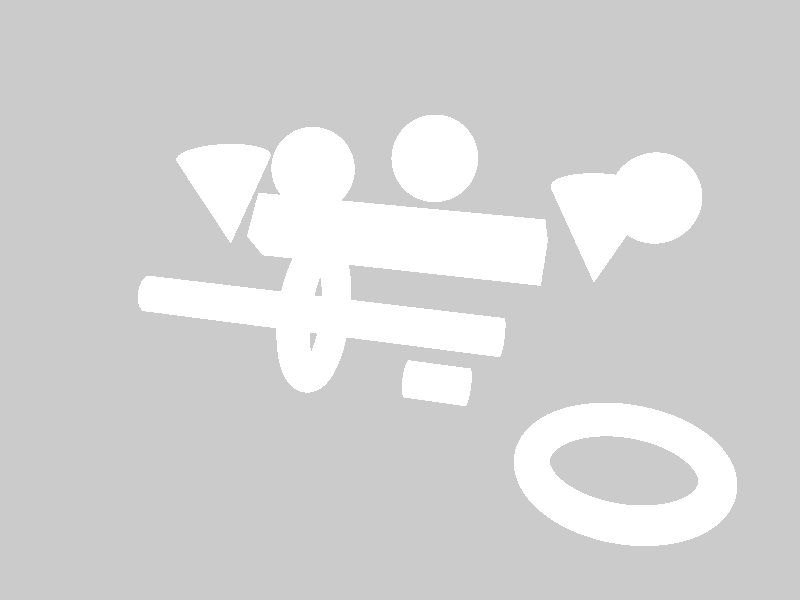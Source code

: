 //	Persistence of Vision Raytracer Version 3.5 Scene Description File
//	File: newdiffract.pov
//	Author: Modified by Chris Huff, original author unknown
//	Description: A collection of glass objects, using photons
//and dispersion.
//
// -w320 -h240
// -w800 -h600 +a0.3
//
//*******************************************

#include "colors.inc"
#include "woods.inc"

#declare Photons = on;

#declare Interior =
interior {
	fade_distance 2
	fade_power 3
	ior 1.45
	dispersion 0.1//far outside the usual range, but produces interesting results
	dispersion_samples 12
}
#macro PhotonBlock()
	#if(Photons)
		photons {
			target
			collect off
			reflection off
			refraction on
		}
	#end
#end

#declare Intensity = 20;
#declare L_Fade_Distance = 20;
#declare L_Fade_Power = 2;

#declare Area_Light=off;
#declare ALL = 8;//area light height (width?)
#declare ALW = 8;//area light width
#declare ALR = 6;//area light resolution


global_settings {
	assumed_gamma 1
	max_trace_level 5
	#if(Photons)
		photons {spacing 0.02}
	#end
}

#default {finish {ambient 0}}

camera {
	angle 45
	location  < 5,-18, 6>
	direction < 0, 0, 1.6542>
	sky       z  // Use right handed-system!
	up        z  // Where Z is up
	right     x*image_width/image_height
	look_at   < 0, 0,-2.75>
}

light_source {<-50, 100, 65>, color White*Intensity
	#if(Area_Light)
		area_light x*ALL, z*ALW, ALR, ALR
		adaptive 1
		jitter
	#end
	fade_distance L_Fade_Distance
	fade_power L_Fade_Power
	#if(Photons)
		photons {refraction on reflection off}
	#end
}

sky_sphere {
	pigment {
		gradient y
		color_map {
			[0.0 color Gray10]
			[1.0 color Gray30]
		}
	}
}

#declare GlassTex =
texture {
	pigment {color rgbf <1, 1, 1, 1>}
	finish {
		reflection 0.05
		specular 1
		roughness 0.001
		metallic on
//		irid {0.65             // contribution to overall color
//			thickness 0.8    // affects frequency, or "busy-ness"
//			turbulence 0.1   // Variance in film thickness
//		}
	}
}

union {
	cylinder {<-3,0,0>, <3,0,0>, 0.3}
	torus {1, 0.25 rotate z*90}
	texture {GlassTex}
	interior {Interior}
	PhotonBlock()
	translate < 0,-5,-0.75>
}

cylinder {<-0.5,0,0>, < 0.5,0,0>, 0.3 translate < 2,-5,-1.7>
	texture {GlassTex}
	interior {Interior}
	PhotonBlock()
}

torus {1.25, 0.25 rotate x*90 translate < 5,-6.5,-1.75>
	texture {GlassTex}
	interior {Interior}
	PhotonBlock()
}

box { <-1, -1, -1>, <1, 1, 1>
	texture {GlassTex}
	interior {Interior}
	PhotonBlock()

	scale <3.0, 0.5, 0.5>
	translate  -1.75*z
	rotate x*45
	translate  -1.5*y
}

sphere { <0,0,0>,1
	texture {GlassTex}
	interior {Interior}
	PhotonBlock()
	translate < 5, 3,-1>
}
sphere { <0,0,0>,1
	texture {GlassTex}
	interior {Interior}
	PhotonBlock()
	translate  <0,3.0, -0.5>
}
sphere { <0,0,0>,1
	texture {GlassTex}
	interior {Interior}
	PhotonBlock()
	translate  <-3.0, 3.0, -1>
}
cone { 0, 1, -2*z, 0
	texture {GlassTex}
	interior {Interior}
	PhotonBlock()
	translate  <-4.0, 0.3, 0>
}
cone { 0, 1, -2*z, 0
	texture {GlassTex}
	interior {Interior}
	PhotonBlock()
	translate  <4.0, 0.3, 0>
}

plane {z, -2
	pigment {color Gray60}
}
